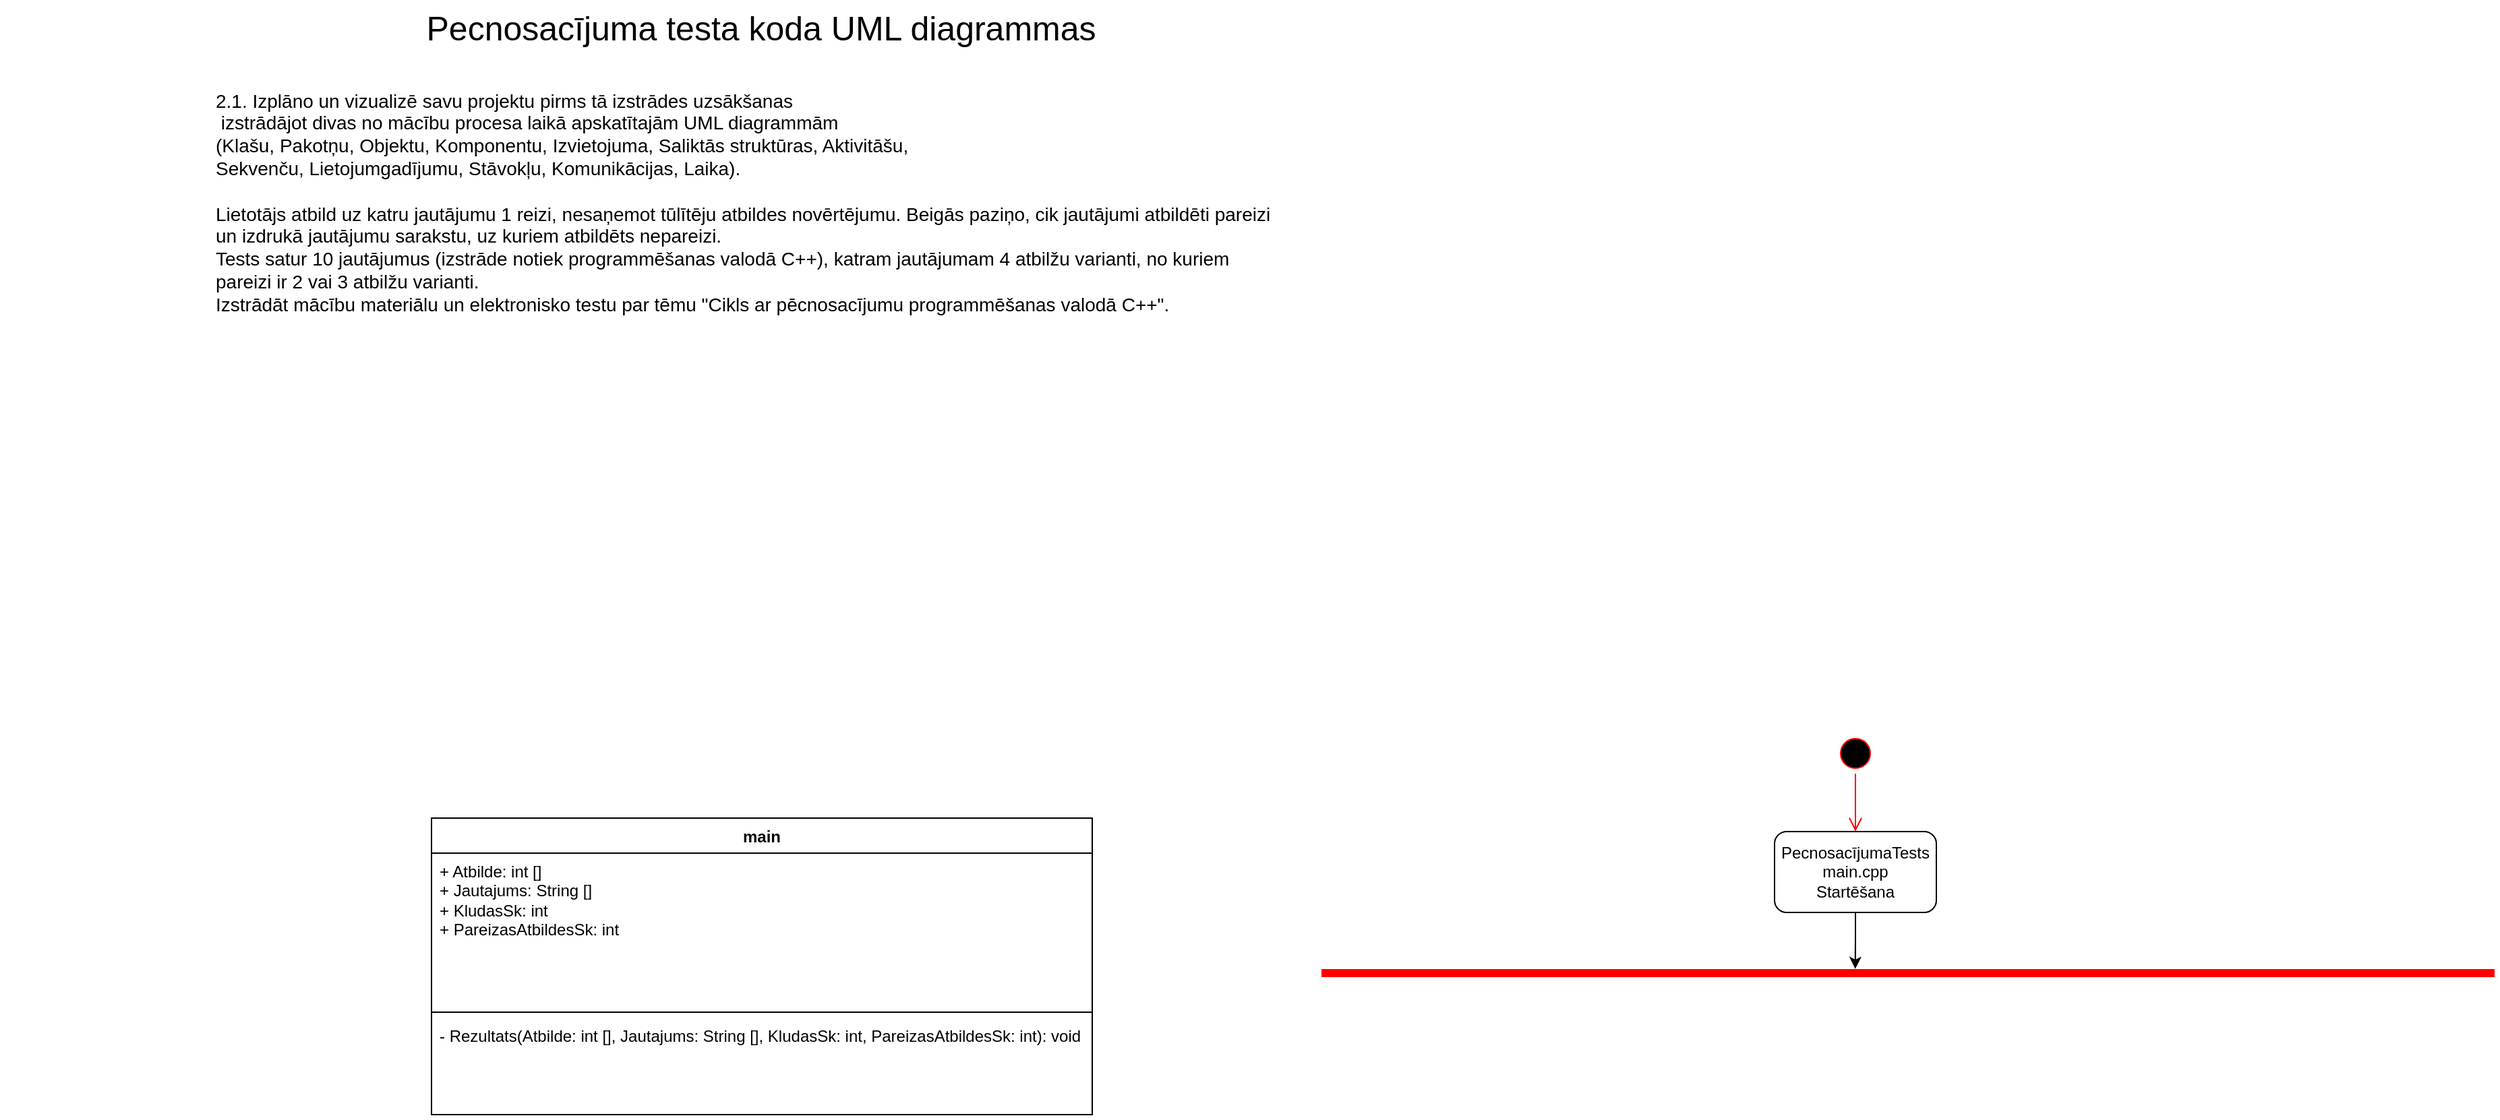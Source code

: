 <mxfile version="21.3.7" type="device">
  <diagram name="Page-1" id="2eoWKdK1u0_-MyD_fxD5">
    <mxGraphModel dx="2626" dy="1001" grid="1" gridSize="10" guides="1" tooltips="1" connect="1" arrows="1" fold="1" page="1" pageScale="1" pageWidth="827" pageHeight="1169" math="0" shadow="0">
      <root>
        <mxCell id="0" />
        <mxCell id="1" parent="0" />
        <mxCell id="gDdEkOJ7wqpKF4ZCGXuV-1" value="&lt;font style=&quot;font-size: 25px;&quot;&gt;Pecnosacījuma testa koda UML diagrammas&lt;/font&gt;" style="text;html=1;align=center;verticalAlign=middle;resizable=0;points=[];autosize=1;strokeColor=none;fillColor=none;" parent="1" vertex="1">
          <mxGeometry x="154" y="13" width="520" height="40" as="geometry" />
        </mxCell>
        <mxCell id="gDdEkOJ7wqpKF4ZCGXuV-8" value="&lt;font style=&quot;font-size: 14px;&quot;&gt;2.1. Izplāno un vizualizē savu projektu pirms tā izstrādes uzsākšanas&lt;br&gt;&amp;nbsp;izstrādājot divas no mācību procesa laikā apskatītajām UML diagrammām &lt;br&gt;&lt;/font&gt;&lt;div style=&quot;font-size: 14px;&quot;&gt;&lt;span style=&quot;background-color: initial;&quot;&gt;&lt;font style=&quot;font-size: 14px;&quot;&gt;(Klašu, Pakotņu, Objektu, Komponentu, Izvietojuma, Saliktās struktūras, Aktivitāšu,&lt;/font&gt;&lt;/span&gt;&lt;/div&gt;&lt;font style=&quot;font-size: 14px;&quot;&gt;&lt;font style=&quot;font-size: 14px;&quot;&gt;Sekvenču, Lietojumgadījumu, Stāvokļu, Komunikācijas, Laika).&lt;br&gt;&lt;/font&gt;&lt;span style=&quot;font-variant-numeric: normal; font-variant-east-asian: normal; font-variant-alternates: normal; vertical-align: baseline;&quot;&gt;&lt;br&gt;Lietotājs atbild uz katru jautājumu 1 reizi, nesaņemot tūlītēju atbildes novērtējumu. Beigās paziņo, cik jautājumi atbildēti pareizi &lt;br&gt;un izdrukā jautājumu sarakstu, uz kuriem atbildēts nepareizi.&lt;br&gt;&lt;/span&gt;&lt;span style=&quot;font-variant-numeric: normal; font-variant-east-asian: normal; font-variant-alternates: normal; vertical-align: baseline;&quot;&gt;Tests satur 10 jautājumus (&lt;/span&gt;&lt;span style=&quot;font-variant-numeric: normal; font-variant-east-asian: normal; font-variant-alternates: normal; vertical-align: baseline;&quot;&gt;izstrāde notiek programmēšanas valodā C++&lt;/span&gt;&lt;span style=&quot;font-variant-numeric: normal; font-variant-east-asian: normal; font-variant-alternates: normal; vertical-align: baseline;&quot;&gt;), katram jautājumam 4 atbilžu varianti, no kuriem&lt;br&gt;pareizi ir 2 vai 3 atbilžu varianti.&lt;br&gt;&lt;/span&gt;&lt;span style=&quot;font-variant-numeric: normal; font-variant-east-asian: normal; font-variant-alternates: normal; vertical-align: baseline;&quot;&gt;Izstrādāt mācību materiālu un elektronisko testu par tēmu &lt;/span&gt;&lt;span style=&quot;font-variant-numeric: normal; font-variant-east-asian: normal; font-variant-alternates: normal; vertical-align: baseline;&quot;&gt;&quot;Cikls ar pēcnosacījumu programmēšanas valodā C++&quot;&lt;/span&gt;&lt;span style=&quot;font-variant-numeric: normal; font-variant-east-asian: normal; font-variant-alternates: normal; vertical-align: baseline;&quot;&gt;.&lt;/span&gt;&lt;font style=&quot;font-size: 14px;&quot;&gt;&lt;p style=&quot;&quot;&gt;&lt;/p&gt;&lt;span style=&quot;&quot; id=&quot;docs-internal-guid-f3b31d3f-7fff-7fa1-d7c9-b5822b966a4c&quot;&gt;&lt;/span&gt;&lt;/font&gt;&lt;/font&gt;" style="text;html=1;align=left;verticalAlign=middle;resizable=0;points=[];autosize=1;strokeColor=none;fillColor=none;" parent="1" vertex="1">
          <mxGeometry x="8" y="70" width="810" height="200" as="geometry" />
        </mxCell>
        <mxCell id="gDdEkOJ7wqpKF4ZCGXuV-13" value="" style="shape=image;verticalLabelPosition=bottom;labelBackgroundColor=default;verticalAlign=top;aspect=fixed;imageAspect=0;image=https://skolo.lv/pluginfile.php/76433729/mod_resource/content/0/Activity.png;" parent="1" vertex="1">
          <mxGeometry x="320" y="258.05" width="650" height="299" as="geometry" />
        </mxCell>
        <mxCell id="EPJfToF9s4aTxL4ATbzc-2" value="" style="shape=image;verticalLabelPosition=bottom;labelBackgroundColor=default;verticalAlign=top;aspect=fixed;imageAspect=0;image=https://skolo.lv/pluginfile.php/76433735/mod_resource/content/0/Class.jpg;" parent="1" vertex="1">
          <mxGeometry x="-150" y="258.05" width="451" height="315.36" as="geometry" />
        </mxCell>
        <mxCell id="EPJfToF9s4aTxL4ATbzc-3" value="main" style="swimlane;fontStyle=1;align=center;verticalAlign=top;childLayout=stackLayout;horizontal=1;startSize=26;horizontalStack=0;resizeParent=1;resizeParentMax=0;resizeLast=0;collapsible=1;marginBottom=0;whiteSpace=wrap;html=1;" parent="1" vertex="1">
          <mxGeometry x="170" y="620" width="490" height="220" as="geometry" />
        </mxCell>
        <mxCell id="EPJfToF9s4aTxL4ATbzc-4" value="+ Atbilde: int []&lt;br&gt;+ Jautajums: String []&lt;br&gt;+ KludasSk: int&lt;br&gt;+ PareizasAtbildesSk: int" style="text;strokeColor=none;fillColor=none;align=left;verticalAlign=top;spacingLeft=4;spacingRight=4;overflow=hidden;rotatable=0;points=[[0,0.5],[1,0.5]];portConstraint=eastwest;whiteSpace=wrap;html=1;" parent="EPJfToF9s4aTxL4ATbzc-3" vertex="1">
          <mxGeometry y="26" width="490" height="114" as="geometry" />
        </mxCell>
        <mxCell id="EPJfToF9s4aTxL4ATbzc-5" value="" style="line;strokeWidth=1;fillColor=none;align=left;verticalAlign=middle;spacingTop=-1;spacingLeft=3;spacingRight=3;rotatable=0;labelPosition=right;points=[];portConstraint=eastwest;strokeColor=inherit;" parent="EPJfToF9s4aTxL4ATbzc-3" vertex="1">
          <mxGeometry y="140" width="490" height="8" as="geometry" />
        </mxCell>
        <mxCell id="EPJfToF9s4aTxL4ATbzc-6" value="- Rezultats(Atbilde: int [], Jautajums: String [], KludasSk: int, PareizasAtbildesSk: int): void" style="text;strokeColor=none;fillColor=none;align=left;verticalAlign=top;spacingLeft=4;spacingRight=4;overflow=hidden;rotatable=0;points=[[0,0.5],[1,0.5]];portConstraint=eastwest;whiteSpace=wrap;html=1;" parent="EPJfToF9s4aTxL4ATbzc-3" vertex="1">
          <mxGeometry y="148" width="490" height="72" as="geometry" />
        </mxCell>
        <mxCell id="EPJfToF9s4aTxL4ATbzc-15" value="" style="ellipse;html=1;shape=startState;fillColor=#000000;strokeColor=#ff0000;" parent="1" vertex="1">
          <mxGeometry x="1211" y="557.05" width="30" height="30" as="geometry" />
        </mxCell>
        <mxCell id="EPJfToF9s4aTxL4ATbzc-16" value="" style="edgeStyle=orthogonalEdgeStyle;html=1;verticalAlign=bottom;endArrow=open;endSize=8;strokeColor=#ff0000;rounded=0;entryX=0.5;entryY=0;entryDx=0;entryDy=0;" parent="1" source="EPJfToF9s4aTxL4ATbzc-15" target="EPJfToF9s4aTxL4ATbzc-19" edge="1">
          <mxGeometry relative="1" as="geometry">
            <mxPoint x="1226" y="630" as="targetPoint" />
            <Array as="points" />
          </mxGeometry>
        </mxCell>
        <mxCell id="EPJfToF9s4aTxL4ATbzc-17" value="" style="shape=line;html=1;strokeWidth=6;strokeColor=#ff0000;" parent="1" vertex="1">
          <mxGeometry x="830" y="730" width="870" height="10" as="geometry" />
        </mxCell>
        <mxCell id="EPJfToF9s4aTxL4ATbzc-20" style="edgeStyle=orthogonalEdgeStyle;rounded=0;orthogonalLoop=1;jettySize=auto;html=1;entryX=0.455;entryY=0.19;entryDx=0;entryDy=0;entryPerimeter=0;" parent="1" source="EPJfToF9s4aTxL4ATbzc-19" target="EPJfToF9s4aTxL4ATbzc-17" edge="1">
          <mxGeometry relative="1" as="geometry" />
        </mxCell>
        <mxCell id="EPJfToF9s4aTxL4ATbzc-19" value="PecnosacījumaTests main.cpp &lt;br&gt;Startēšana" style="rounded=1;whiteSpace=wrap;html=1;" parent="1" vertex="1">
          <mxGeometry x="1166" y="630" width="120" height="60" as="geometry" />
        </mxCell>
      </root>
    </mxGraphModel>
  </diagram>
</mxfile>

